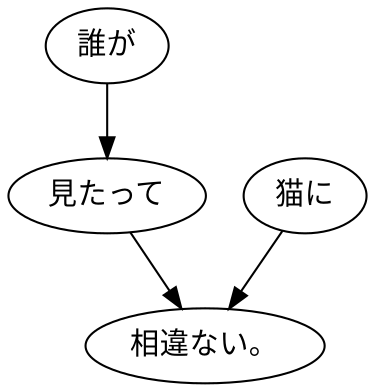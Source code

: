digraph graph350 {
	node0 [label="誰が"];
	node1 [label="見たって"];
	node2 [label="猫に"];
	node3 [label="相違ない。"];
	node0 -> node1;
	node1 -> node3;
	node2 -> node3;
}
